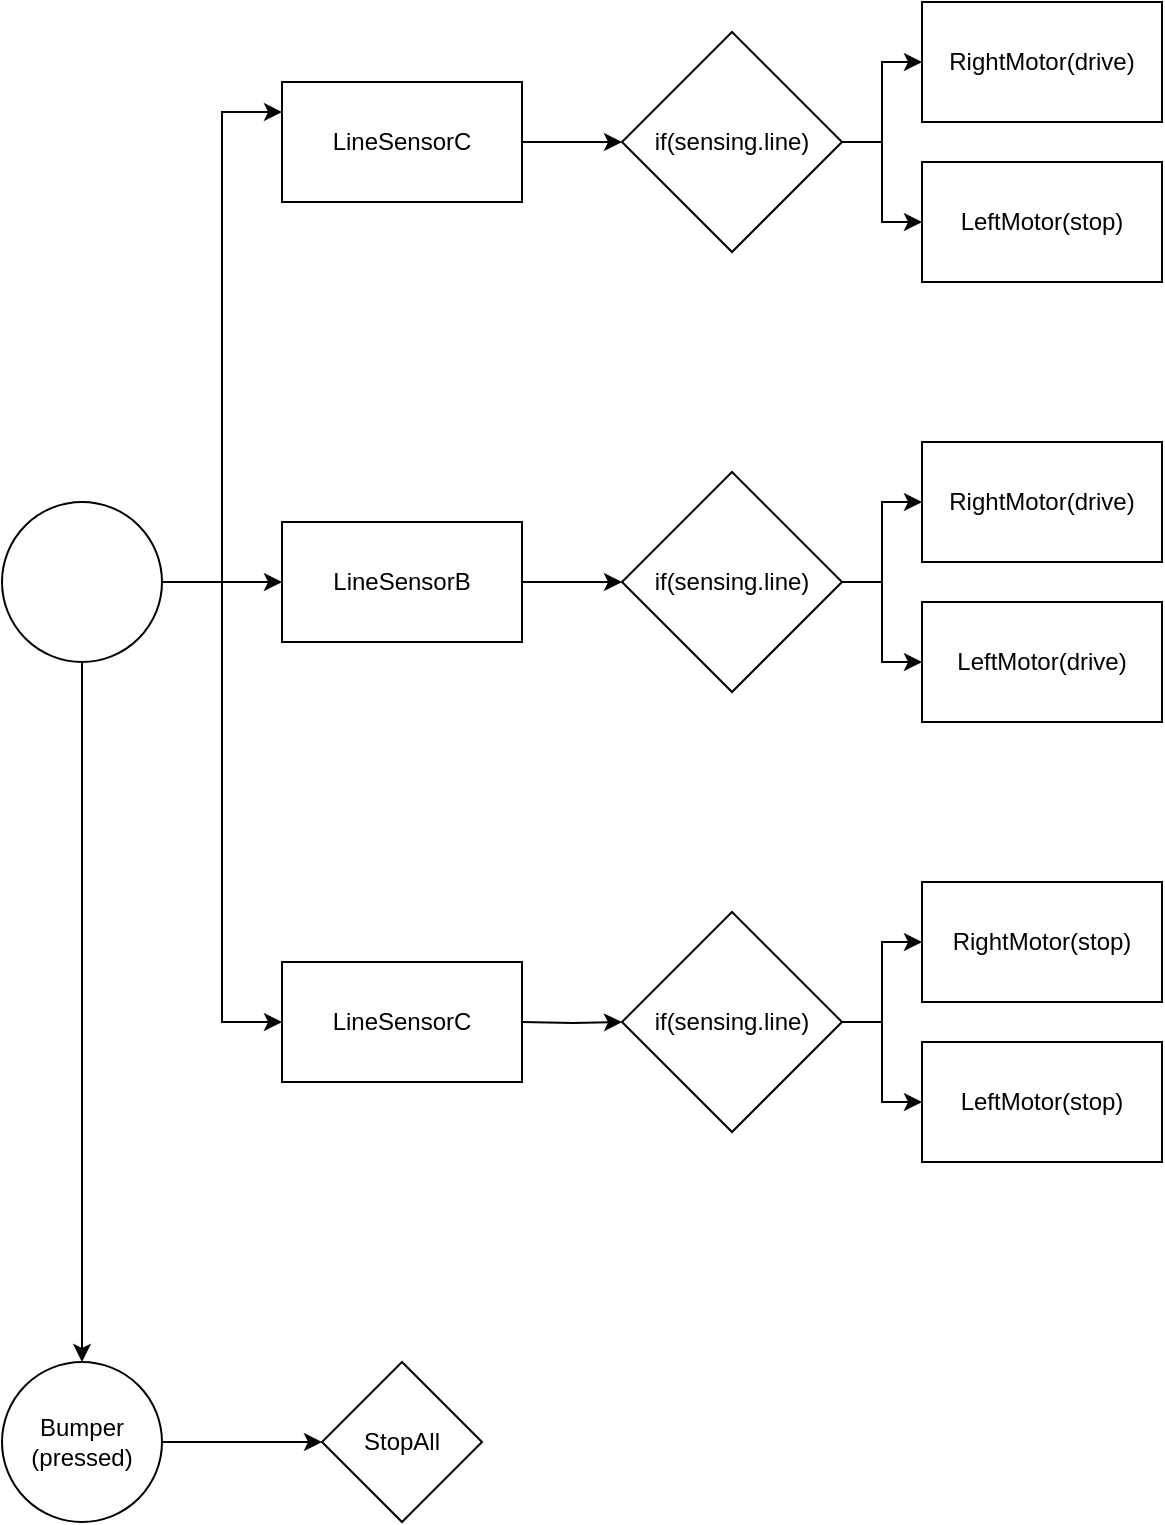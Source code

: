 <mxfile version="20.8.5" type="github">
  <diagram id="WaGIUG3YI4mIRgDy0SML" name="Page-1">
    <mxGraphModel dx="1434" dy="731" grid="1" gridSize="10" guides="1" tooltips="1" connect="1" arrows="1" fold="1" page="1" pageScale="1" pageWidth="850" pageHeight="1100" math="0" shadow="0">
      <root>
        <mxCell id="0" />
        <mxCell id="1" parent="0" />
        <mxCell id="5IvTUc0Q_Xy7pvU0a7Ju-3" value="" style="edgeStyle=orthogonalEdgeStyle;rounded=0;orthogonalLoop=1;jettySize=auto;html=1;" edge="1" parent="1" source="5IvTUc0Q_Xy7pvU0a7Ju-1" target="5IvTUc0Q_Xy7pvU0a7Ju-2">
          <mxGeometry relative="1" as="geometry" />
        </mxCell>
        <mxCell id="5IvTUc0Q_Xy7pvU0a7Ju-13" style="edgeStyle=orthogonalEdgeStyle;rounded=0;orthogonalLoop=1;jettySize=auto;html=1;entryX=0;entryY=0.25;entryDx=0;entryDy=0;" edge="1" parent="1" source="5IvTUc0Q_Xy7pvU0a7Ju-1" target="5IvTUc0Q_Xy7pvU0a7Ju-12">
          <mxGeometry relative="1" as="geometry" />
        </mxCell>
        <mxCell id="5IvTUc0Q_Xy7pvU0a7Ju-21" style="edgeStyle=orthogonalEdgeStyle;rounded=0;orthogonalLoop=1;jettySize=auto;html=1;entryX=0;entryY=0.5;entryDx=0;entryDy=0;" edge="1" parent="1" source="5IvTUc0Q_Xy7pvU0a7Ju-1" target="5IvTUc0Q_Xy7pvU0a7Ju-20">
          <mxGeometry relative="1" as="geometry" />
        </mxCell>
        <mxCell id="5IvTUc0Q_Xy7pvU0a7Ju-30" style="edgeStyle=orthogonalEdgeStyle;rounded=0;orthogonalLoop=1;jettySize=auto;html=1;" edge="1" parent="1" source="5IvTUc0Q_Xy7pvU0a7Ju-1" target="5IvTUc0Q_Xy7pvU0a7Ju-28">
          <mxGeometry relative="1" as="geometry" />
        </mxCell>
        <mxCell id="5IvTUc0Q_Xy7pvU0a7Ju-1" value="" style="ellipse;whiteSpace=wrap;html=1;aspect=fixed;" vertex="1" parent="1">
          <mxGeometry x="20" y="320" width="80" height="80" as="geometry" />
        </mxCell>
        <mxCell id="5IvTUc0Q_Xy7pvU0a7Ju-5" value="" style="edgeStyle=orthogonalEdgeStyle;rounded=0;orthogonalLoop=1;jettySize=auto;html=1;" edge="1" parent="1" source="5IvTUc0Q_Xy7pvU0a7Ju-2" target="5IvTUc0Q_Xy7pvU0a7Ju-4">
          <mxGeometry relative="1" as="geometry" />
        </mxCell>
        <mxCell id="5IvTUc0Q_Xy7pvU0a7Ju-2" value="LineSensorB" style="whiteSpace=wrap;html=1;" vertex="1" parent="1">
          <mxGeometry x="160" y="330" width="120" height="60" as="geometry" />
        </mxCell>
        <mxCell id="5IvTUc0Q_Xy7pvU0a7Ju-9" value="" style="edgeStyle=orthogonalEdgeStyle;rounded=0;orthogonalLoop=1;jettySize=auto;html=1;" edge="1" parent="1" source="5IvTUc0Q_Xy7pvU0a7Ju-4" target="5IvTUc0Q_Xy7pvU0a7Ju-8">
          <mxGeometry relative="1" as="geometry" />
        </mxCell>
        <mxCell id="5IvTUc0Q_Xy7pvU0a7Ju-11" style="edgeStyle=orthogonalEdgeStyle;rounded=0;orthogonalLoop=1;jettySize=auto;html=1;" edge="1" parent="1" source="5IvTUc0Q_Xy7pvU0a7Ju-4" target="5IvTUc0Q_Xy7pvU0a7Ju-10">
          <mxGeometry relative="1" as="geometry" />
        </mxCell>
        <mxCell id="5IvTUc0Q_Xy7pvU0a7Ju-4" value="if(sensing.line)" style="rhombus;whiteSpace=wrap;html=1;" vertex="1" parent="1">
          <mxGeometry x="330" y="305" width="110" height="110" as="geometry" />
        </mxCell>
        <mxCell id="5IvTUc0Q_Xy7pvU0a7Ju-8" value="RightMotor(drive)" style="whiteSpace=wrap;html=1;" vertex="1" parent="1">
          <mxGeometry x="480" y="290" width="120" height="60" as="geometry" />
        </mxCell>
        <mxCell id="5IvTUc0Q_Xy7pvU0a7Ju-10" value="LeftMotor(drive)" style="whiteSpace=wrap;html=1;" vertex="1" parent="1">
          <mxGeometry x="480" y="370" width="120" height="60" as="geometry" />
        </mxCell>
        <mxCell id="5IvTUc0Q_Xy7pvU0a7Ju-19" style="edgeStyle=orthogonalEdgeStyle;rounded=0;orthogonalLoop=1;jettySize=auto;html=1;" edge="1" parent="1" source="5IvTUc0Q_Xy7pvU0a7Ju-12" target="5IvTUc0Q_Xy7pvU0a7Ju-16">
          <mxGeometry relative="1" as="geometry" />
        </mxCell>
        <mxCell id="5IvTUc0Q_Xy7pvU0a7Ju-12" value="LineSensorC" style="whiteSpace=wrap;html=1;" vertex="1" parent="1">
          <mxGeometry x="160" y="110" width="120" height="60" as="geometry" />
        </mxCell>
        <mxCell id="5IvTUc0Q_Xy7pvU0a7Ju-14" value="" style="edgeStyle=orthogonalEdgeStyle;rounded=0;orthogonalLoop=1;jettySize=auto;html=1;" edge="1" parent="1" source="5IvTUc0Q_Xy7pvU0a7Ju-16" target="5IvTUc0Q_Xy7pvU0a7Ju-17">
          <mxGeometry relative="1" as="geometry" />
        </mxCell>
        <mxCell id="5IvTUc0Q_Xy7pvU0a7Ju-15" style="edgeStyle=orthogonalEdgeStyle;rounded=0;orthogonalLoop=1;jettySize=auto;html=1;" edge="1" parent="1" source="5IvTUc0Q_Xy7pvU0a7Ju-16" target="5IvTUc0Q_Xy7pvU0a7Ju-18">
          <mxGeometry relative="1" as="geometry" />
        </mxCell>
        <mxCell id="5IvTUc0Q_Xy7pvU0a7Ju-16" value="if(sensing.line)" style="rhombus;whiteSpace=wrap;html=1;" vertex="1" parent="1">
          <mxGeometry x="330" y="85" width="110" height="110" as="geometry" />
        </mxCell>
        <mxCell id="5IvTUc0Q_Xy7pvU0a7Ju-17" value="RightMotor(drive)" style="whiteSpace=wrap;html=1;" vertex="1" parent="1">
          <mxGeometry x="480" y="70" width="120" height="60" as="geometry" />
        </mxCell>
        <mxCell id="5IvTUc0Q_Xy7pvU0a7Ju-18" value="LeftMotor(stop)" style="whiteSpace=wrap;html=1;" vertex="1" parent="1">
          <mxGeometry x="480" y="150" width="120" height="60" as="geometry" />
        </mxCell>
        <mxCell id="5IvTUc0Q_Xy7pvU0a7Ju-20" value="LineSensorC" style="whiteSpace=wrap;html=1;" vertex="1" parent="1">
          <mxGeometry x="160" y="550" width="120" height="60" as="geometry" />
        </mxCell>
        <mxCell id="5IvTUc0Q_Xy7pvU0a7Ju-22" value="" style="edgeStyle=orthogonalEdgeStyle;rounded=0;orthogonalLoop=1;jettySize=auto;html=1;" edge="1" parent="1" target="5IvTUc0Q_Xy7pvU0a7Ju-25">
          <mxGeometry relative="1" as="geometry">
            <mxPoint x="280" y="580" as="sourcePoint" />
          </mxGeometry>
        </mxCell>
        <mxCell id="5IvTUc0Q_Xy7pvU0a7Ju-23" value="" style="edgeStyle=orthogonalEdgeStyle;rounded=0;orthogonalLoop=1;jettySize=auto;html=1;" edge="1" parent="1" source="5IvTUc0Q_Xy7pvU0a7Ju-25" target="5IvTUc0Q_Xy7pvU0a7Ju-26">
          <mxGeometry relative="1" as="geometry" />
        </mxCell>
        <mxCell id="5IvTUc0Q_Xy7pvU0a7Ju-24" style="edgeStyle=orthogonalEdgeStyle;rounded=0;orthogonalLoop=1;jettySize=auto;html=1;" edge="1" parent="1" source="5IvTUc0Q_Xy7pvU0a7Ju-25" target="5IvTUc0Q_Xy7pvU0a7Ju-27">
          <mxGeometry relative="1" as="geometry" />
        </mxCell>
        <mxCell id="5IvTUc0Q_Xy7pvU0a7Ju-25" value="if(sensing.line)" style="rhombus;whiteSpace=wrap;html=1;" vertex="1" parent="1">
          <mxGeometry x="330" y="525" width="110" height="110" as="geometry" />
        </mxCell>
        <mxCell id="5IvTUc0Q_Xy7pvU0a7Ju-26" value="RightMotor(stop)" style="whiteSpace=wrap;html=1;" vertex="1" parent="1">
          <mxGeometry x="480" y="510" width="120" height="60" as="geometry" />
        </mxCell>
        <mxCell id="5IvTUc0Q_Xy7pvU0a7Ju-27" value="LeftMotor(stop)" style="whiteSpace=wrap;html=1;" vertex="1" parent="1">
          <mxGeometry x="480" y="590" width="120" height="60" as="geometry" />
        </mxCell>
        <mxCell id="5IvTUc0Q_Xy7pvU0a7Ju-32" value="" style="edgeStyle=orthogonalEdgeStyle;rounded=0;orthogonalLoop=1;jettySize=auto;html=1;" edge="1" parent="1" source="5IvTUc0Q_Xy7pvU0a7Ju-28" target="5IvTUc0Q_Xy7pvU0a7Ju-31">
          <mxGeometry relative="1" as="geometry" />
        </mxCell>
        <mxCell id="5IvTUc0Q_Xy7pvU0a7Ju-28" value="Bumper&lt;br&gt;(pressed)" style="ellipse;whiteSpace=wrap;html=1;" vertex="1" parent="1">
          <mxGeometry x="20" y="750" width="80" height="80" as="geometry" />
        </mxCell>
        <mxCell id="5IvTUc0Q_Xy7pvU0a7Ju-31" value="StopAll" style="rhombus;whiteSpace=wrap;html=1;" vertex="1" parent="1">
          <mxGeometry x="180" y="750" width="80" height="80" as="geometry" />
        </mxCell>
      </root>
    </mxGraphModel>
  </diagram>
</mxfile>
